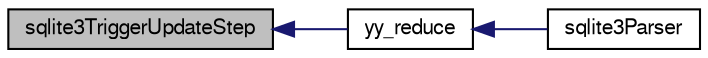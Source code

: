 digraph "sqlite3TriggerUpdateStep"
{
  edge [fontname="FreeSans",fontsize="10",labelfontname="FreeSans",labelfontsize="10"];
  node [fontname="FreeSans",fontsize="10",shape=record];
  rankdir="LR";
  Node728373 [label="sqlite3TriggerUpdateStep",height=0.2,width=0.4,color="black", fillcolor="grey75", style="filled", fontcolor="black"];
  Node728373 -> Node728374 [dir="back",color="midnightblue",fontsize="10",style="solid",fontname="FreeSans"];
  Node728374 [label="yy_reduce",height=0.2,width=0.4,color="black", fillcolor="white", style="filled",URL="$sqlite3_8c.html#a7c419a9b25711c666a9a2449ef377f14"];
  Node728374 -> Node728375 [dir="back",color="midnightblue",fontsize="10",style="solid",fontname="FreeSans"];
  Node728375 [label="sqlite3Parser",height=0.2,width=0.4,color="black", fillcolor="white", style="filled",URL="$sqlite3_8c.html#a0327d71a5fabe0b6a343d78a2602e72a"];
}
